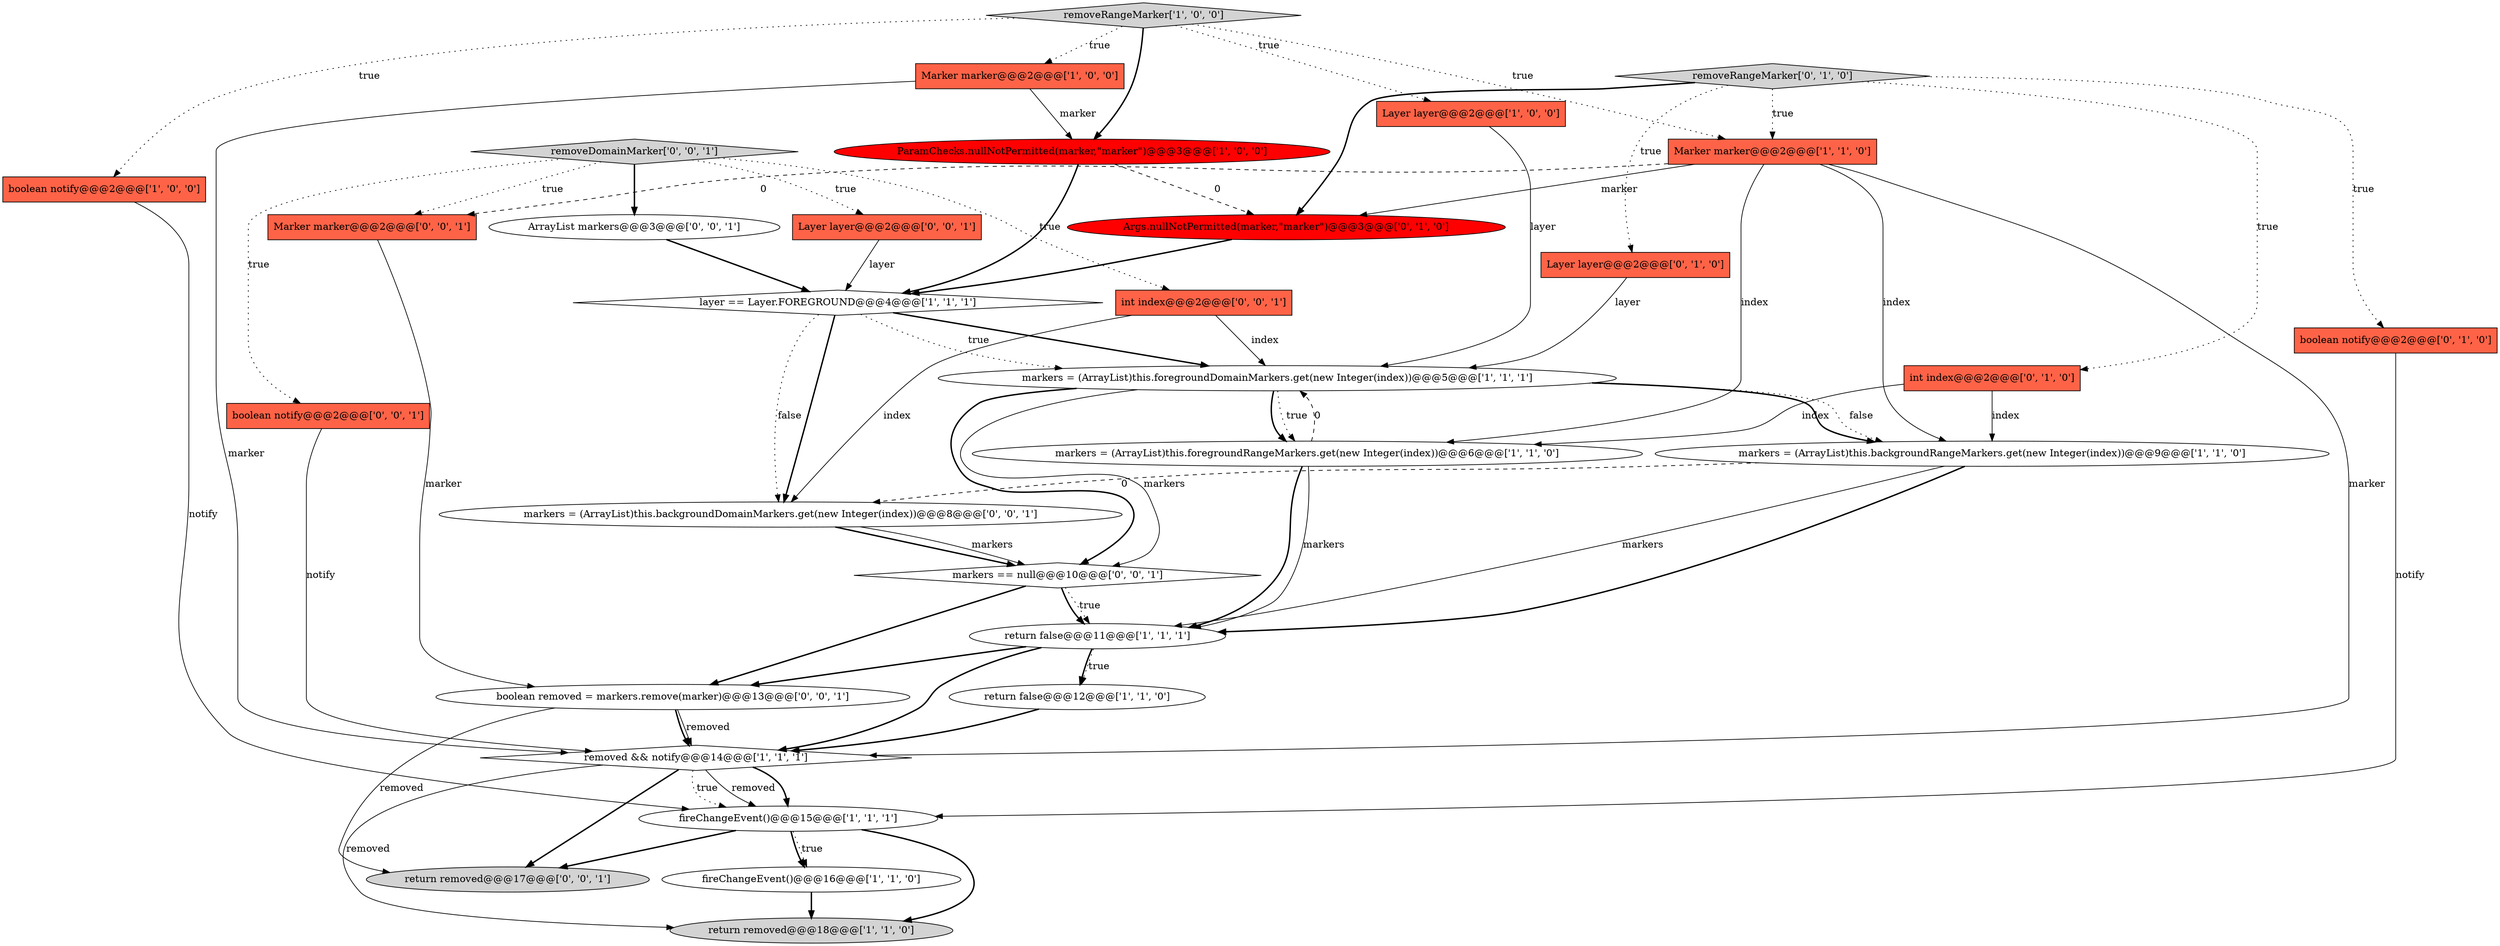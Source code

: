 digraph {
12 [style = filled, label = "Layer layer@@@2@@@['1', '0', '0']", fillcolor = tomato, shape = box image = "AAA0AAABBB1BBB"];
19 [style = filled, label = "Args.nullNotPermitted(marker,\"marker\")@@@3@@@['0', '1', '0']", fillcolor = red, shape = ellipse image = "AAA1AAABBB2BBB"];
6 [style = filled, label = "removed && notify@@@14@@@['1', '1', '1']", fillcolor = white, shape = diamond image = "AAA0AAABBB1BBB"];
14 [style = filled, label = "Marker marker@@@2@@@['1', '1', '0']", fillcolor = tomato, shape = box image = "AAA0AAABBB1BBB"];
17 [style = filled, label = "Layer layer@@@2@@@['0', '1', '0']", fillcolor = tomato, shape = box image = "AAA0AAABBB2BBB"];
10 [style = filled, label = "ParamChecks.nullNotPermitted(marker,\"marker\")@@@3@@@['1', '0', '0']", fillcolor = red, shape = ellipse image = "AAA1AAABBB1BBB"];
24 [style = filled, label = "int index@@@2@@@['0', '0', '1']", fillcolor = tomato, shape = box image = "AAA0AAABBB3BBB"];
8 [style = filled, label = "markers = (ArrayList)this.foregroundDomainMarkers.get(new Integer(index))@@@5@@@['1', '1', '1']", fillcolor = white, shape = ellipse image = "AAA0AAABBB1BBB"];
28 [style = filled, label = "return removed@@@17@@@['0', '0', '1']", fillcolor = lightgray, shape = ellipse image = "AAA0AAABBB3BBB"];
18 [style = filled, label = "int index@@@2@@@['0', '1', '0']", fillcolor = tomato, shape = box image = "AAA0AAABBB2BBB"];
2 [style = filled, label = "Marker marker@@@2@@@['1', '0', '0']", fillcolor = tomato, shape = box image = "AAA0AAABBB1BBB"];
23 [style = filled, label = "removeDomainMarker['0', '0', '1']", fillcolor = lightgray, shape = diamond image = "AAA0AAABBB3BBB"];
21 [style = filled, label = "markers == null@@@10@@@['0', '0', '1']", fillcolor = white, shape = diamond image = "AAA0AAABBB3BBB"];
3 [style = filled, label = "return false@@@11@@@['1', '1', '1']", fillcolor = white, shape = ellipse image = "AAA0AAABBB1BBB"];
26 [style = filled, label = "Marker marker@@@2@@@['0', '0', '1']", fillcolor = tomato, shape = box image = "AAA0AAABBB3BBB"];
30 [style = filled, label = "boolean removed = markers.remove(marker)@@@13@@@['0', '0', '1']", fillcolor = white, shape = ellipse image = "AAA0AAABBB3BBB"];
7 [style = filled, label = "layer == Layer.FOREGROUND@@@4@@@['1', '1', '1']", fillcolor = white, shape = diamond image = "AAA0AAABBB1BBB"];
22 [style = filled, label = "Layer layer@@@2@@@['0', '0', '1']", fillcolor = tomato, shape = box image = "AAA0AAABBB3BBB"];
25 [style = filled, label = "boolean notify@@@2@@@['0', '0', '1']", fillcolor = tomato, shape = box image = "AAA0AAABBB3BBB"];
0 [style = filled, label = "markers = (ArrayList)this.foregroundRangeMarkers.get(new Integer(index))@@@6@@@['1', '1', '0']", fillcolor = white, shape = ellipse image = "AAA0AAABBB1BBB"];
11 [style = filled, label = "removeRangeMarker['1', '0', '0']", fillcolor = lightgray, shape = diamond image = "AAA0AAABBB1BBB"];
5 [style = filled, label = "boolean notify@@@2@@@['1', '0', '0']", fillcolor = tomato, shape = box image = "AAA0AAABBB1BBB"];
9 [style = filled, label = "return removed@@@18@@@['1', '1', '0']", fillcolor = lightgray, shape = ellipse image = "AAA0AAABBB1BBB"];
16 [style = filled, label = "boolean notify@@@2@@@['0', '1', '0']", fillcolor = tomato, shape = box image = "AAA0AAABBB2BBB"];
27 [style = filled, label = "ArrayList markers@@@3@@@['0', '0', '1']", fillcolor = white, shape = ellipse image = "AAA0AAABBB3BBB"];
29 [style = filled, label = "markers = (ArrayList)this.backgroundDomainMarkers.get(new Integer(index))@@@8@@@['0', '0', '1']", fillcolor = white, shape = ellipse image = "AAA0AAABBB3BBB"];
20 [style = filled, label = "removeRangeMarker['0', '1', '0']", fillcolor = lightgray, shape = diamond image = "AAA0AAABBB2BBB"];
1 [style = filled, label = "return false@@@12@@@['1', '1', '0']", fillcolor = white, shape = ellipse image = "AAA0AAABBB1BBB"];
4 [style = filled, label = "fireChangeEvent()@@@15@@@['1', '1', '1']", fillcolor = white, shape = ellipse image = "AAA0AAABBB1BBB"];
15 [style = filled, label = "fireChangeEvent()@@@16@@@['1', '1', '0']", fillcolor = white, shape = ellipse image = "AAA0AAABBB1BBB"];
13 [style = filled, label = "markers = (ArrayList)this.backgroundRangeMarkers.get(new Integer(index))@@@9@@@['1', '1', '0']", fillcolor = white, shape = ellipse image = "AAA0AAABBB1BBB"];
0->3 [style = bold, label=""];
4->9 [style = bold, label=""];
25->6 [style = solid, label="notify"];
7->29 [style = dotted, label="false"];
26->30 [style = solid, label="marker"];
6->9 [style = solid, label="removed"];
3->1 [style = bold, label=""];
23->27 [style = bold, label=""];
23->22 [style = dotted, label="true"];
20->17 [style = dotted, label="true"];
10->19 [style = dashed, label="0"];
13->29 [style = dashed, label="0"];
0->3 [style = solid, label="markers"];
8->13 [style = dotted, label="false"];
11->12 [style = dotted, label="true"];
14->6 [style = solid, label="marker"];
30->28 [style = solid, label="removed"];
4->15 [style = bold, label=""];
11->14 [style = dotted, label="true"];
30->6 [style = solid, label="removed"];
20->14 [style = dotted, label="true"];
3->6 [style = bold, label=""];
11->5 [style = dotted, label="true"];
4->15 [style = dotted, label="true"];
21->30 [style = bold, label=""];
8->13 [style = bold, label=""];
30->6 [style = bold, label=""];
7->8 [style = bold, label=""];
5->4 [style = solid, label="notify"];
18->0 [style = solid, label="index"];
10->7 [style = bold, label=""];
12->8 [style = solid, label="layer"];
29->21 [style = bold, label=""];
14->13 [style = solid, label="index"];
4->28 [style = bold, label=""];
14->26 [style = dashed, label="0"];
14->0 [style = solid, label="index"];
8->0 [style = bold, label=""];
6->4 [style = bold, label=""];
22->7 [style = solid, label="layer"];
11->2 [style = dotted, label="true"];
1->6 [style = bold, label=""];
23->26 [style = dotted, label="true"];
6->28 [style = bold, label=""];
13->3 [style = bold, label=""];
6->4 [style = dotted, label="true"];
18->13 [style = solid, label="index"];
17->8 [style = solid, label="layer"];
15->9 [style = bold, label=""];
11->10 [style = bold, label=""];
27->7 [style = bold, label=""];
8->21 [style = solid, label="markers"];
7->29 [style = bold, label=""];
24->8 [style = solid, label="index"];
21->3 [style = dotted, label="true"];
20->18 [style = dotted, label="true"];
8->21 [style = bold, label=""];
2->6 [style = solid, label="marker"];
0->8 [style = dashed, label="0"];
8->0 [style = dotted, label="true"];
16->4 [style = solid, label="notify"];
20->19 [style = bold, label=""];
24->29 [style = solid, label="index"];
7->8 [style = dotted, label="true"];
29->21 [style = solid, label="markers"];
3->30 [style = bold, label=""];
14->19 [style = solid, label="marker"];
13->3 [style = solid, label="markers"];
19->7 [style = bold, label=""];
3->1 [style = dotted, label="true"];
23->24 [style = dotted, label="true"];
23->25 [style = dotted, label="true"];
6->4 [style = solid, label="removed"];
20->16 [style = dotted, label="true"];
21->3 [style = bold, label=""];
2->10 [style = solid, label="marker"];
}
